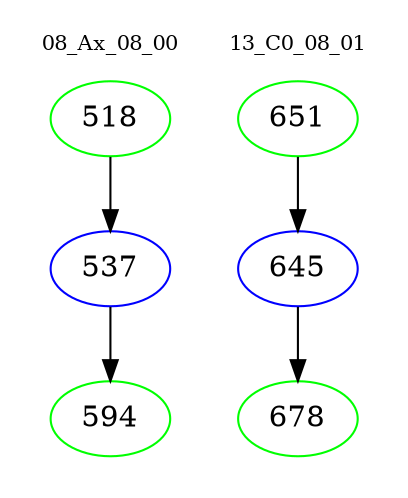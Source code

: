 digraph{
subgraph cluster_0 {
color = white
label = "08_Ax_08_00";
fontsize=10;
T0_518 [label="518", color="green"]
T0_518 -> T0_537 [color="black"]
T0_537 [label="537", color="blue"]
T0_537 -> T0_594 [color="black"]
T0_594 [label="594", color="green"]
}
subgraph cluster_1 {
color = white
label = "13_C0_08_01";
fontsize=10;
T1_651 [label="651", color="green"]
T1_651 -> T1_645 [color="black"]
T1_645 [label="645", color="blue"]
T1_645 -> T1_678 [color="black"]
T1_678 [label="678", color="green"]
}
}

